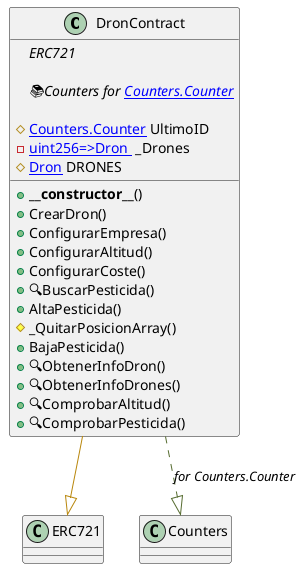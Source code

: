 @startuml
' -- generated by: https://marketplace.visualstudio.com/items?itemName=tintinweb.solidity-visual-auditor
'
' -- for auto-render install: https://marketplace.visualstudio.com/items?itemName=jebbs.plantuml
' -- options --



' -- classes --


class DronContract {
    ' -- inheritance --
	{abstract}ERC721

    ' -- usingFor --
	{abstract}📚Counters for [[Counters.Counter]]

    ' -- vars --
	#[[Counters.Counter]] UltimoID
	-[[mapping uint256=>Dron ]] _Drones
	#[[Dron]] DRONES

    ' -- methods --
	+**__constructor__**()
	+CrearDron()
	+ConfigurarEmpresa()
	+ConfigurarAltitud()
	+ConfigurarCoste()
	+🔍BuscarPesticida()
	+AltaPesticida()
	#_QuitarPosicionArray()
	+BajaPesticida()
	+🔍ObtenerInfoDron()
	+🔍ObtenerInfoDrones()
	+🔍ComprobarAltitud()
	+🔍ComprobarPesticida()

}
' -- inheritance / usingFor --
DronContract --[#DarkGoldenRod]|> ERC721
DronContract ..[#DarkOliveGreen]|> Counters : //for Counters.Counter//

@enduml